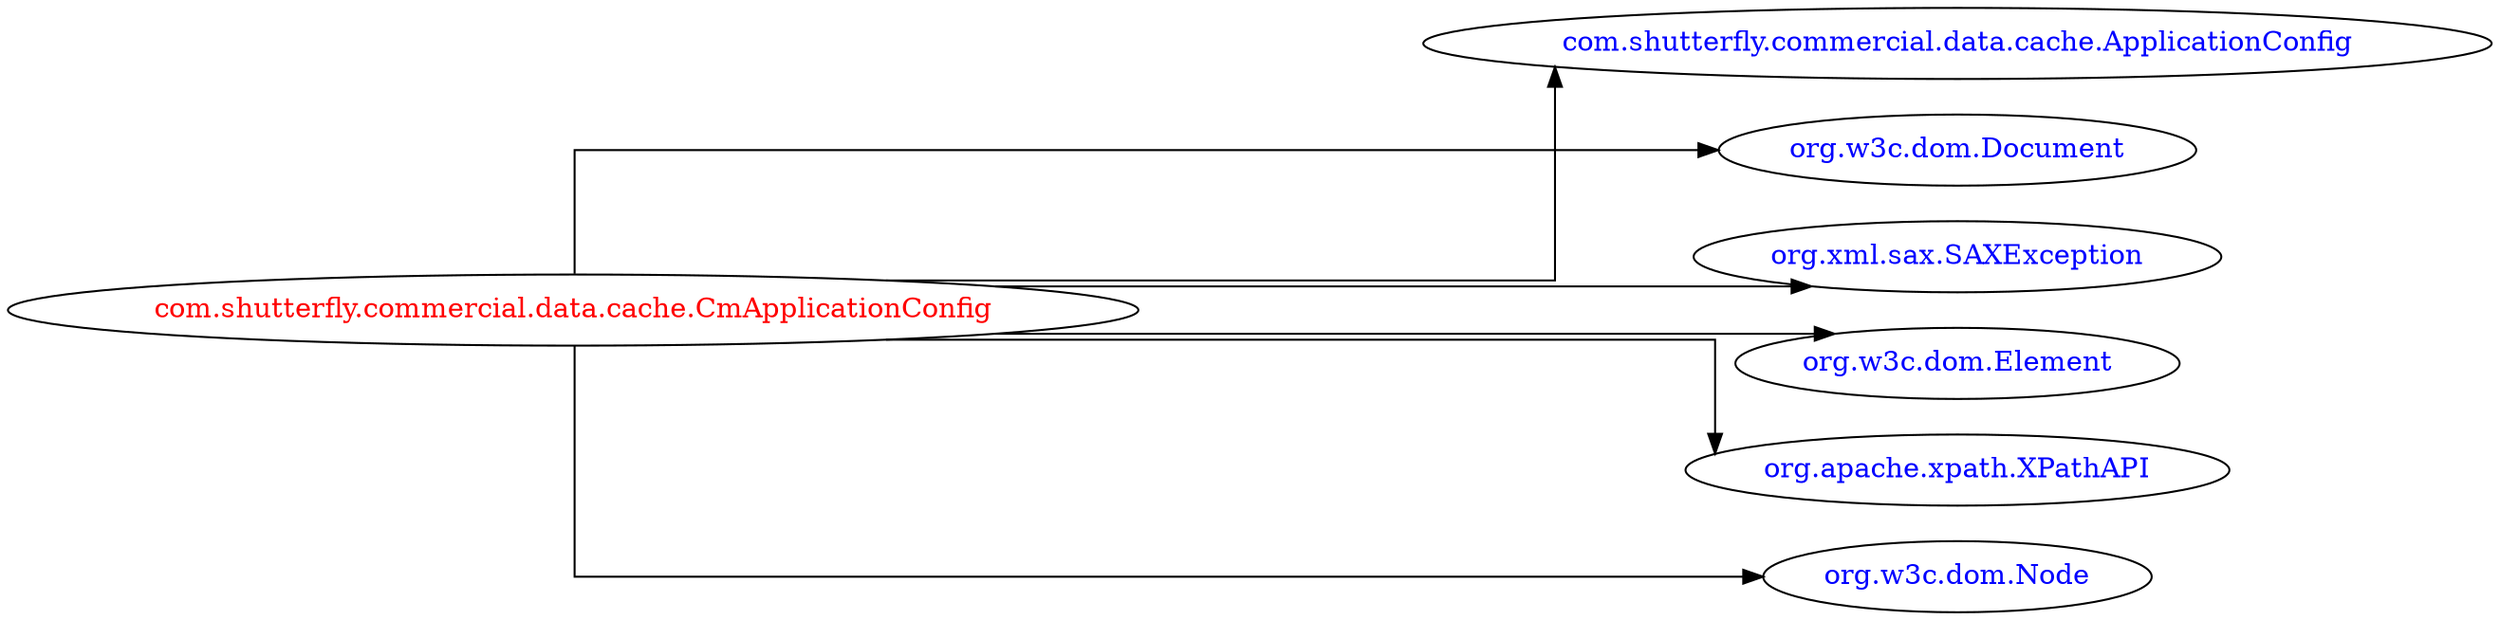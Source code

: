 digraph dependencyGraph {
 concentrate=true;
 ranksep="2.0";
 rankdir="LR"; 
 splines="ortho";
"com.shutterfly.commercial.data.cache.CmApplicationConfig" [fontcolor="red"];
"com.shutterfly.commercial.data.cache.ApplicationConfig" [ fontcolor="blue" ];
"com.shutterfly.commercial.data.cache.CmApplicationConfig"->"com.shutterfly.commercial.data.cache.ApplicationConfig";
"org.w3c.dom.Document" [ fontcolor="blue" ];
"com.shutterfly.commercial.data.cache.CmApplicationConfig"->"org.w3c.dom.Document";
"org.xml.sax.SAXException" [ fontcolor="blue" ];
"com.shutterfly.commercial.data.cache.CmApplicationConfig"->"org.xml.sax.SAXException";
"org.w3c.dom.Element" [ fontcolor="blue" ];
"com.shutterfly.commercial.data.cache.CmApplicationConfig"->"org.w3c.dom.Element";
"org.apache.xpath.XPathAPI" [ fontcolor="blue" ];
"com.shutterfly.commercial.data.cache.CmApplicationConfig"->"org.apache.xpath.XPathAPI";
"org.w3c.dom.Node" [ fontcolor="blue" ];
"com.shutterfly.commercial.data.cache.CmApplicationConfig"->"org.w3c.dom.Node";
}